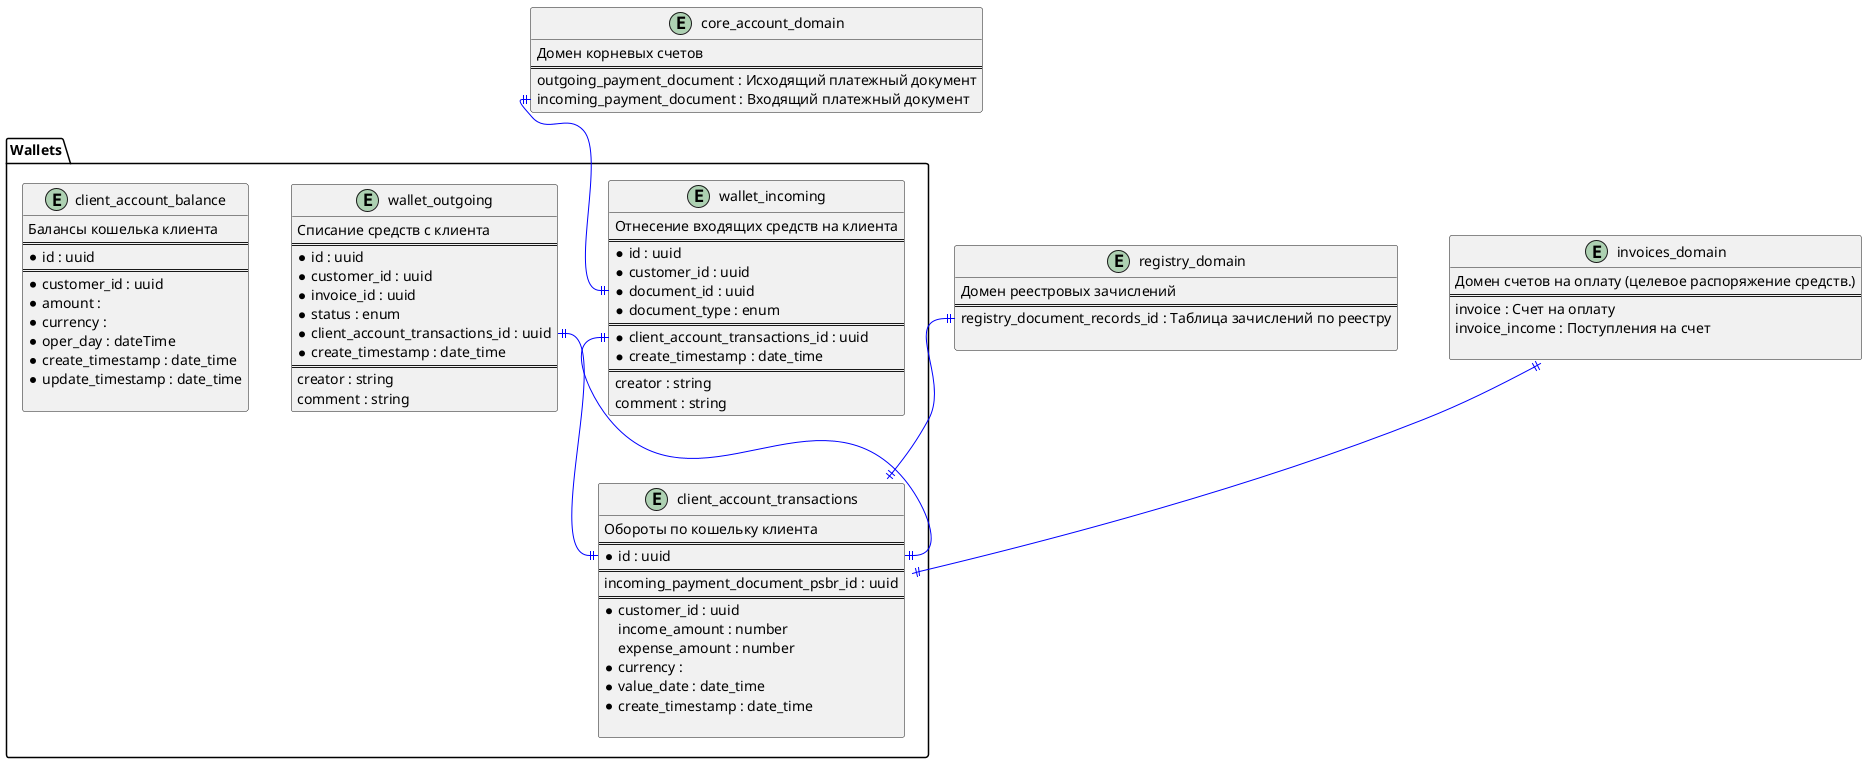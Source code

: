 @startuml
namespace Wallets {

entity wallet_incoming {
Отнесение входящих средств на клиента
==
* id : uuid
* customer_id : uuid
* document_id : uuid
* document_type : enum
==
* client_account_transactions_id : uuid
* create_timestamp : date_time
==
  creator : string
  comment : string
}

entity wallet_outgoing {
Списание средств с клиента
==
* id : uuid
* customer_id : uuid
* invoice_id : uuid
* status : enum
* client_account_transactions_id : uuid
* create_timestamp : date_time
==
  creator : string
  comment : string
}
entity client_account_transactions {
Обороты по кошельку клиента
==
* id : uuid
==
  incoming_payment_document_psbr_id : uuid
==
* customer_id : uuid
  income_amount : number
  expense_amount : number
* currency :
* value_date : date_time
* create_timestamp : date_time

}

entity client_account_balance {
Балансы кошелька клиента
==
* id : uuid
==
* customer_id : uuid
* amount :
* currency :
* oper_day : dateTime
* create_timestamp : date_time
* update_timestamp : date_time

}
}

entity core_account_domain{
Домен корневых счетов
==
outgoing_payment_document : Исходящий платежный документ
incoming_payment_document : Входящий платежный документ
}

entity registry_domain{
Домен реестровых зачислений
==
registry_document_records_id : Таблица зачислений по реестру

}
entity invoices_domain{
Домен счетов на оплату (целевое распоряжение средств.)
==
invoice : Счет на оплату
invoice_income : Поступления на счет

}

core_account_domain::incoming_payment_document ||--|| wallet_incoming::document_id #blue
invoices_domain::invoice_transaction ||--|| client_account_transactions::document_id #blue

wallet_outgoing::client_account_transactions_id ||--|| client_account_transactions::id #blue
wallet_incoming::client_account_transactions_id ||--|| client_account_transactions::id #blue
registry_domain::registry_document_records_id ||--|| client_account_transactions::document_id #blue
@enduml
